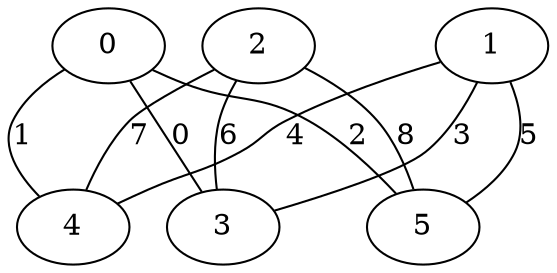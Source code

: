 graph example {
 0 -- 3 [label=0]
 0 -- 4 [label=1]
 0 -- 5 [label=2]
 1 -- 3 [label=3]
 1 -- 4 [label=4]
 1 -- 5 [label=5]
 2 -- 3 [label=6]
 2 -- 4 [label=7]
 2 -- 5 [label=8]
}
